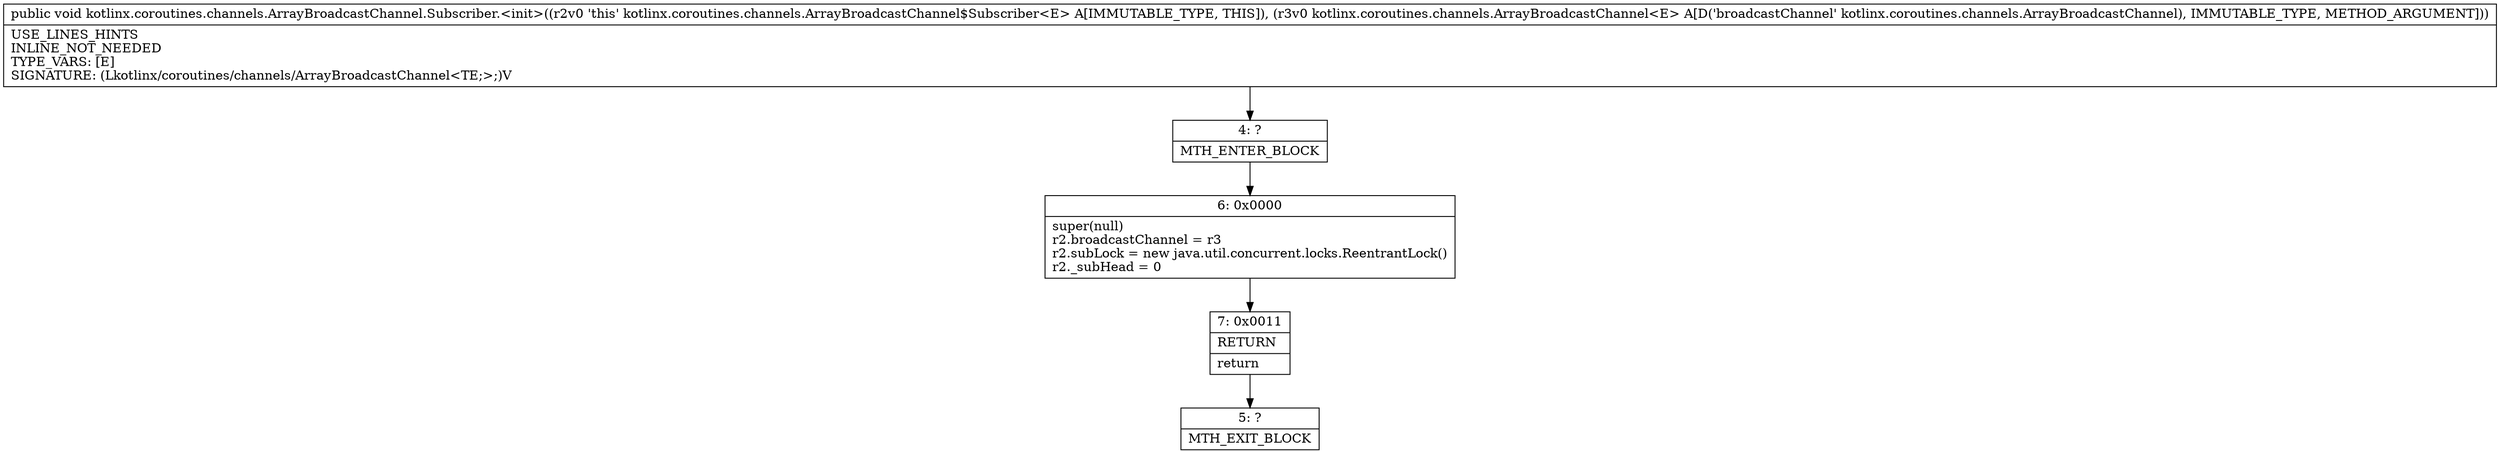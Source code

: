 digraph "CFG forkotlinx.coroutines.channels.ArrayBroadcastChannel.Subscriber.\<init\>(Lkotlinx\/coroutines\/channels\/ArrayBroadcastChannel;)V" {
Node_4 [shape=record,label="{4\:\ ?|MTH_ENTER_BLOCK\l}"];
Node_6 [shape=record,label="{6\:\ 0x0000|super(null)\lr2.broadcastChannel = r3\lr2.subLock = new java.util.concurrent.locks.ReentrantLock()\lr2._subHead = 0\l}"];
Node_7 [shape=record,label="{7\:\ 0x0011|RETURN\l|return\l}"];
Node_5 [shape=record,label="{5\:\ ?|MTH_EXIT_BLOCK\l}"];
MethodNode[shape=record,label="{public void kotlinx.coroutines.channels.ArrayBroadcastChannel.Subscriber.\<init\>((r2v0 'this' kotlinx.coroutines.channels.ArrayBroadcastChannel$Subscriber\<E\> A[IMMUTABLE_TYPE, THIS]), (r3v0 kotlinx.coroutines.channels.ArrayBroadcastChannel\<E\> A[D('broadcastChannel' kotlinx.coroutines.channels.ArrayBroadcastChannel), IMMUTABLE_TYPE, METHOD_ARGUMENT]))  | USE_LINES_HINTS\lINLINE_NOT_NEEDED\lTYPE_VARS: [E]\lSIGNATURE: (Lkotlinx\/coroutines\/channels\/ArrayBroadcastChannel\<TE;\>;)V\l}"];
MethodNode -> Node_4;Node_4 -> Node_6;
Node_6 -> Node_7;
Node_7 -> Node_5;
}

